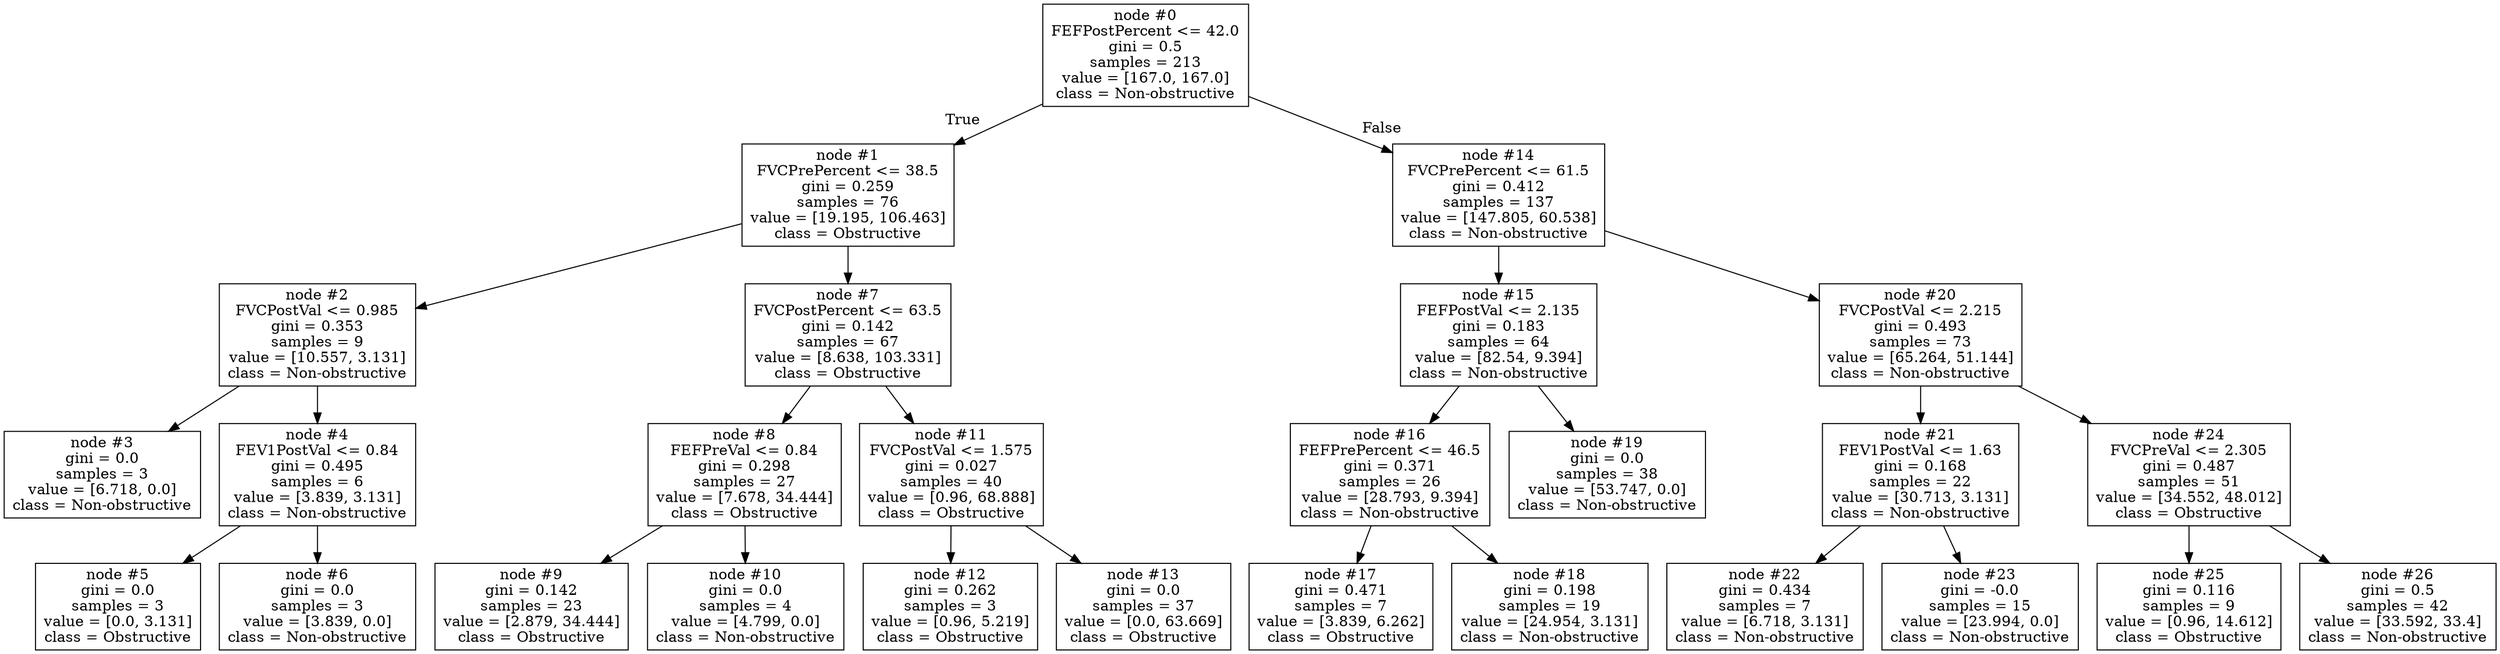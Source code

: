 digraph Tree {
node [shape=box] ;
0 [label="node #0\nFEFPostPercent <= 42.0\ngini = 0.5\nsamples = 213\nvalue = [167.0, 167.0]\nclass = Non-obstructive"] ;
1 [label="node #1\nFVCPrePercent <= 38.5\ngini = 0.259\nsamples = 76\nvalue = [19.195, 106.463]\nclass = Obstructive"] ;
0 -> 1 [labeldistance=2.5, labelangle=45, headlabel="True"] ;
2 [label="node #2\nFVCPostVal <= 0.985\ngini = 0.353\nsamples = 9\nvalue = [10.557, 3.131]\nclass = Non-obstructive"] ;
1 -> 2 ;
3 [label="node #3\ngini = 0.0\nsamples = 3\nvalue = [6.718, 0.0]\nclass = Non-obstructive"] ;
2 -> 3 ;
4 [label="node #4\nFEV1PostVal <= 0.84\ngini = 0.495\nsamples = 6\nvalue = [3.839, 3.131]\nclass = Non-obstructive"] ;
2 -> 4 ;
5 [label="node #5\ngini = 0.0\nsamples = 3\nvalue = [0.0, 3.131]\nclass = Obstructive"] ;
4 -> 5 ;
6 [label="node #6\ngini = 0.0\nsamples = 3\nvalue = [3.839, 0.0]\nclass = Non-obstructive"] ;
4 -> 6 ;
7 [label="node #7\nFVCPostPercent <= 63.5\ngini = 0.142\nsamples = 67\nvalue = [8.638, 103.331]\nclass = Obstructive"] ;
1 -> 7 ;
8 [label="node #8\nFEFPreVal <= 0.84\ngini = 0.298\nsamples = 27\nvalue = [7.678, 34.444]\nclass = Obstructive"] ;
7 -> 8 ;
9 [label="node #9\ngini = 0.142\nsamples = 23\nvalue = [2.879, 34.444]\nclass = Obstructive"] ;
8 -> 9 ;
10 [label="node #10\ngini = 0.0\nsamples = 4\nvalue = [4.799, 0.0]\nclass = Non-obstructive"] ;
8 -> 10 ;
11 [label="node #11\nFVCPostVal <= 1.575\ngini = 0.027\nsamples = 40\nvalue = [0.96, 68.888]\nclass = Obstructive"] ;
7 -> 11 ;
12 [label="node #12\ngini = 0.262\nsamples = 3\nvalue = [0.96, 5.219]\nclass = Obstructive"] ;
11 -> 12 ;
13 [label="node #13\ngini = 0.0\nsamples = 37\nvalue = [0.0, 63.669]\nclass = Obstructive"] ;
11 -> 13 ;
14 [label="node #14\nFVCPrePercent <= 61.5\ngini = 0.412\nsamples = 137\nvalue = [147.805, 60.538]\nclass = Non-obstructive"] ;
0 -> 14 [labeldistance=2.5, labelangle=-45, headlabel="False"] ;
15 [label="node #15\nFEFPostVal <= 2.135\ngini = 0.183\nsamples = 64\nvalue = [82.54, 9.394]\nclass = Non-obstructive"] ;
14 -> 15 ;
16 [label="node #16\nFEFPrePercent <= 46.5\ngini = 0.371\nsamples = 26\nvalue = [28.793, 9.394]\nclass = Non-obstructive"] ;
15 -> 16 ;
17 [label="node #17\ngini = 0.471\nsamples = 7\nvalue = [3.839, 6.262]\nclass = Obstructive"] ;
16 -> 17 ;
18 [label="node #18\ngini = 0.198\nsamples = 19\nvalue = [24.954, 3.131]\nclass = Non-obstructive"] ;
16 -> 18 ;
19 [label="node #19\ngini = 0.0\nsamples = 38\nvalue = [53.747, 0.0]\nclass = Non-obstructive"] ;
15 -> 19 ;
20 [label="node #20\nFVCPostVal <= 2.215\ngini = 0.493\nsamples = 73\nvalue = [65.264, 51.144]\nclass = Non-obstructive"] ;
14 -> 20 ;
21 [label="node #21\nFEV1PostVal <= 1.63\ngini = 0.168\nsamples = 22\nvalue = [30.713, 3.131]\nclass = Non-obstructive"] ;
20 -> 21 ;
22 [label="node #22\ngini = 0.434\nsamples = 7\nvalue = [6.718, 3.131]\nclass = Non-obstructive"] ;
21 -> 22 ;
23 [label="node #23\ngini = -0.0\nsamples = 15\nvalue = [23.994, 0.0]\nclass = Non-obstructive"] ;
21 -> 23 ;
24 [label="node #24\nFVCPreVal <= 2.305\ngini = 0.487\nsamples = 51\nvalue = [34.552, 48.012]\nclass = Obstructive"] ;
20 -> 24 ;
25 [label="node #25\ngini = 0.116\nsamples = 9\nvalue = [0.96, 14.612]\nclass = Obstructive"] ;
24 -> 25 ;
26 [label="node #26\ngini = 0.5\nsamples = 42\nvalue = [33.592, 33.4]\nclass = Non-obstructive"] ;
24 -> 26 ;
}